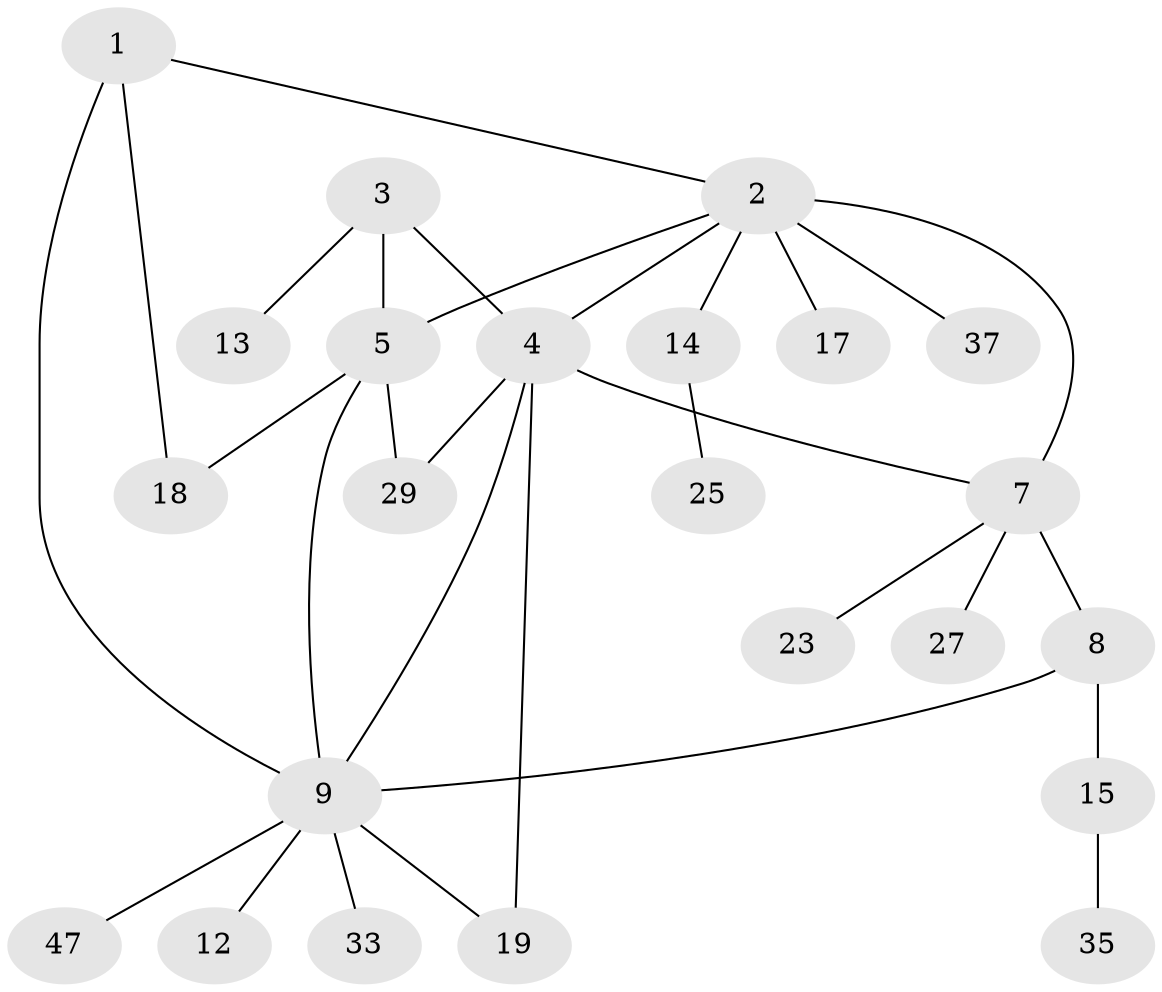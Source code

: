 // original degree distribution, {3: 0.0425531914893617, 5: 0.06382978723404255, 8: 0.02127659574468085, 6: 0.06382978723404255, 4: 0.06382978723404255, 7: 0.02127659574468085, 2: 0.2127659574468085, 1: 0.5106382978723404}
// Generated by graph-tools (version 1.1) at 2025/16/03/09/25 04:16:03]
// undirected, 23 vertices, 30 edges
graph export_dot {
graph [start="1"]
  node [color=gray90,style=filled];
  1;
  2 [super="+6"];
  3 [super="+26+20+42+44+45"];
  4;
  5 [super="+11+24+43"];
  7;
  8 [super="+36+21"];
  9 [super="+10"];
  12 [super="+41"];
  13;
  14 [super="+28+22"];
  15 [super="+16"];
  17;
  18;
  19 [super="+32+34+40"];
  23;
  25;
  27;
  29 [super="+31"];
  33;
  35;
  37;
  47;
  1 -- 2;
  1 -- 9;
  1 -- 18;
  2 -- 4;
  2 -- 7 [weight=2];
  2 -- 14;
  2 -- 17;
  2 -- 5;
  2 -- 37;
  3 -- 4;
  3 -- 5;
  3 -- 13;
  4 -- 7;
  4 -- 29;
  4 -- 19;
  4 -- 9;
  5 -- 18;
  5 -- 29;
  5 -- 9;
  7 -- 8;
  7 -- 23;
  7 -- 27;
  8 -- 15;
  8 -- 9;
  9 -- 19;
  9 -- 47;
  9 -- 33;
  9 -- 12;
  14 -- 25;
  15 -- 35;
}
